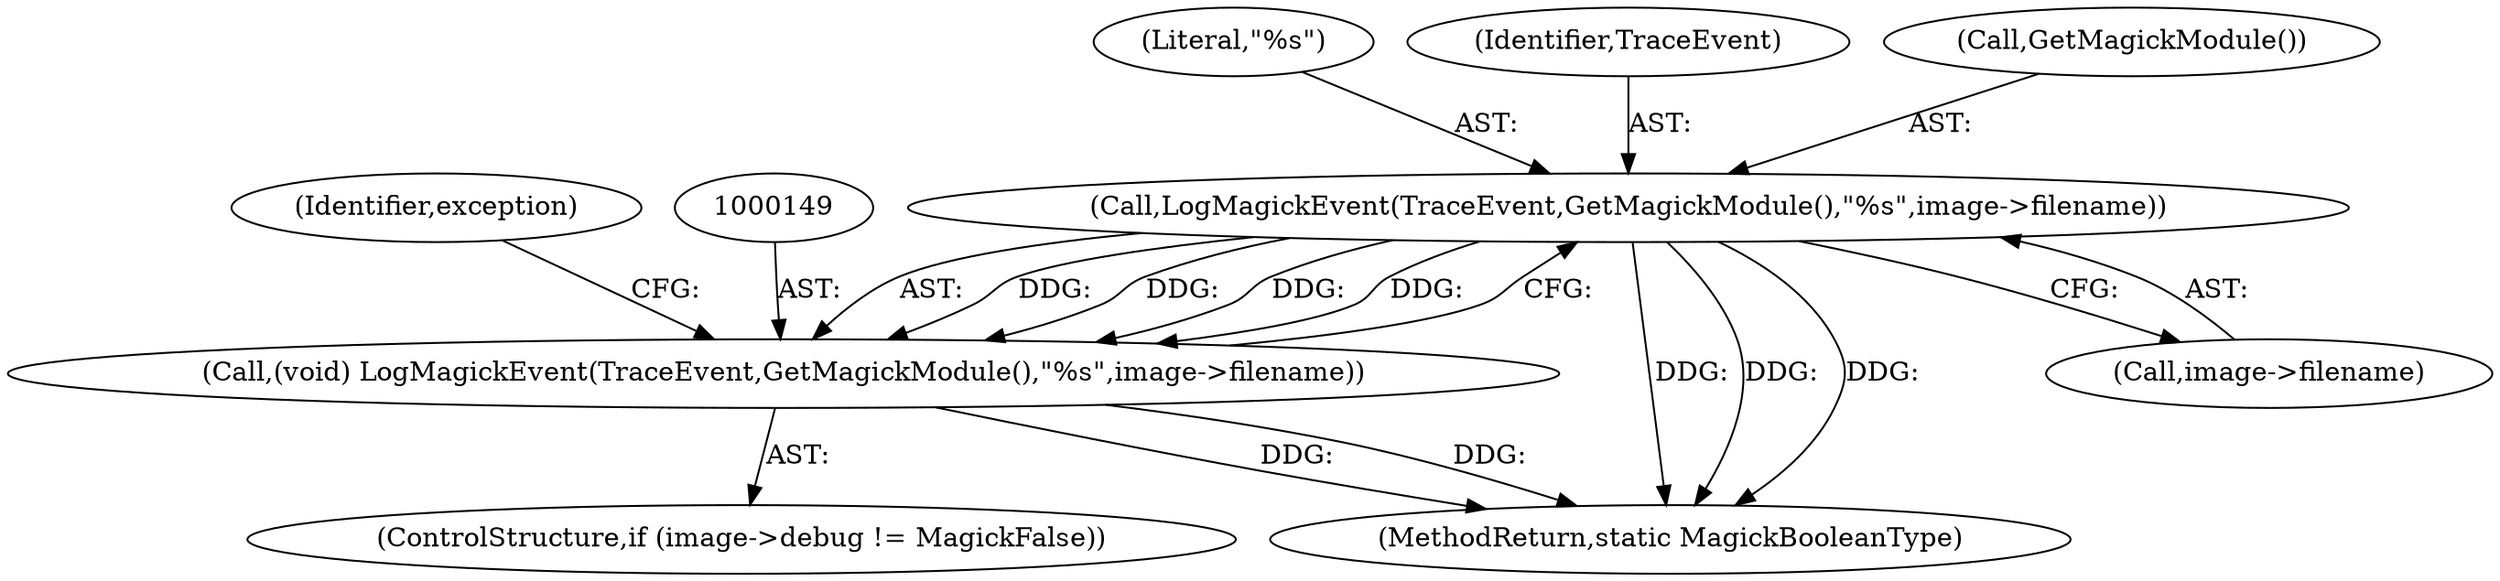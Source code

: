 digraph "0_ImageMagick_10b3823a7619ed22d42764733eb052c4159bc8c1_1@pointer" {
"1000150" [label="(Call,LogMagickEvent(TraceEvent,GetMagickModule(),\"%s\",image->filename))"];
"1000148" [label="(Call,(void) LogMagickEvent(TraceEvent,GetMagickModule(),\"%s\",image->filename))"];
"1000153" [label="(Literal,\"%s\")"];
"1000148" [label="(Call,(void) LogMagickEvent(TraceEvent,GetMagickModule(),\"%s\",image->filename))"];
"1000150" [label="(Call,LogMagickEvent(TraceEvent,GetMagickModule(),\"%s\",image->filename))"];
"1000151" [label="(Identifier,TraceEvent)"];
"1000142" [label="(ControlStructure,if (image->debug != MagickFalse))"];
"1000588" [label="(MethodReturn,static MagickBooleanType)"];
"1000154" [label="(Call,image->filename)"];
"1000152" [label="(Call,GetMagickModule())"];
"1000158" [label="(Identifier,exception)"];
"1000150" -> "1000148"  [label="AST: "];
"1000150" -> "1000154"  [label="CFG: "];
"1000151" -> "1000150"  [label="AST: "];
"1000152" -> "1000150"  [label="AST: "];
"1000153" -> "1000150"  [label="AST: "];
"1000154" -> "1000150"  [label="AST: "];
"1000148" -> "1000150"  [label="CFG: "];
"1000150" -> "1000588"  [label="DDG: "];
"1000150" -> "1000588"  [label="DDG: "];
"1000150" -> "1000588"  [label="DDG: "];
"1000150" -> "1000148"  [label="DDG: "];
"1000150" -> "1000148"  [label="DDG: "];
"1000150" -> "1000148"  [label="DDG: "];
"1000150" -> "1000148"  [label="DDG: "];
"1000148" -> "1000142"  [label="AST: "];
"1000149" -> "1000148"  [label="AST: "];
"1000158" -> "1000148"  [label="CFG: "];
"1000148" -> "1000588"  [label="DDG: "];
"1000148" -> "1000588"  [label="DDG: "];
}
